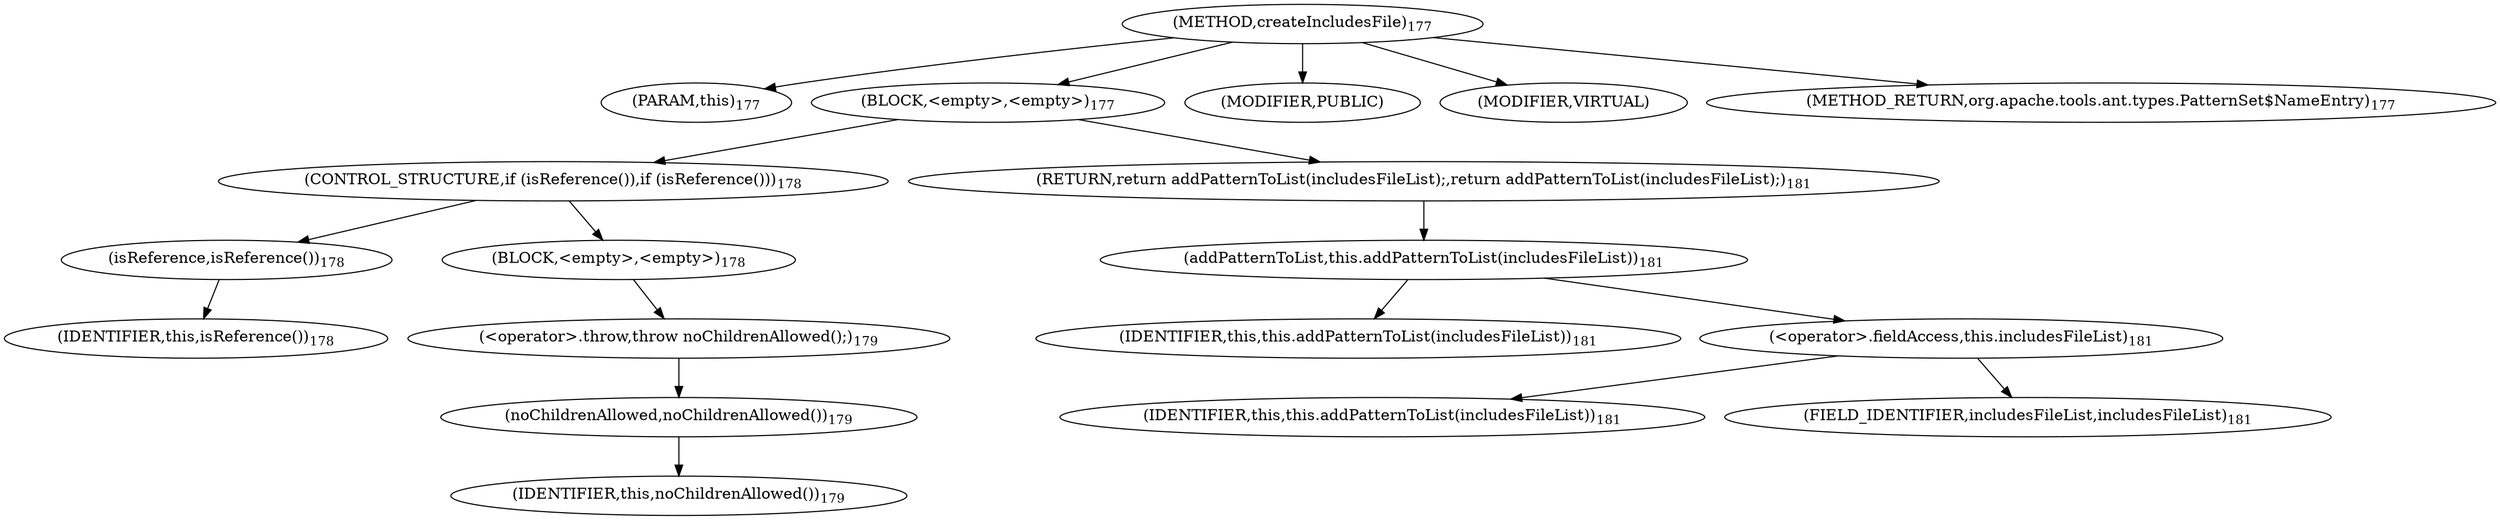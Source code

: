 digraph "createIncludesFile" {  
"395" [label = <(METHOD,createIncludesFile)<SUB>177</SUB>> ]
"37" [label = <(PARAM,this)<SUB>177</SUB>> ]
"396" [label = <(BLOCK,&lt;empty&gt;,&lt;empty&gt;)<SUB>177</SUB>> ]
"397" [label = <(CONTROL_STRUCTURE,if (isReference()),if (isReference()))<SUB>178</SUB>> ]
"398" [label = <(isReference,isReference())<SUB>178</SUB>> ]
"36" [label = <(IDENTIFIER,this,isReference())<SUB>178</SUB>> ]
"399" [label = <(BLOCK,&lt;empty&gt;,&lt;empty&gt;)<SUB>178</SUB>> ]
"400" [label = <(&lt;operator&gt;.throw,throw noChildrenAllowed();)<SUB>179</SUB>> ]
"401" [label = <(noChildrenAllowed,noChildrenAllowed())<SUB>179</SUB>> ]
"38" [label = <(IDENTIFIER,this,noChildrenAllowed())<SUB>179</SUB>> ]
"402" [label = <(RETURN,return addPatternToList(includesFileList);,return addPatternToList(includesFileList);)<SUB>181</SUB>> ]
"403" [label = <(addPatternToList,this.addPatternToList(includesFileList))<SUB>181</SUB>> ]
"39" [label = <(IDENTIFIER,this,this.addPatternToList(includesFileList))<SUB>181</SUB>> ]
"404" [label = <(&lt;operator&gt;.fieldAccess,this.includesFileList)<SUB>181</SUB>> ]
"405" [label = <(IDENTIFIER,this,this.addPatternToList(includesFileList))<SUB>181</SUB>> ]
"406" [label = <(FIELD_IDENTIFIER,includesFileList,includesFileList)<SUB>181</SUB>> ]
"407" [label = <(MODIFIER,PUBLIC)> ]
"408" [label = <(MODIFIER,VIRTUAL)> ]
"409" [label = <(METHOD_RETURN,org.apache.tools.ant.types.PatternSet$NameEntry)<SUB>177</SUB>> ]
  "395" -> "37" 
  "395" -> "396" 
  "395" -> "407" 
  "395" -> "408" 
  "395" -> "409" 
  "396" -> "397" 
  "396" -> "402" 
  "397" -> "398" 
  "397" -> "399" 
  "398" -> "36" 
  "399" -> "400" 
  "400" -> "401" 
  "401" -> "38" 
  "402" -> "403" 
  "403" -> "39" 
  "403" -> "404" 
  "404" -> "405" 
  "404" -> "406" 
}

